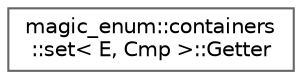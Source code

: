 digraph "类继承关系图"
{
 // LATEX_PDF_SIZE
  bgcolor="transparent";
  edge [fontname=Helvetica,fontsize=10,labelfontname=Helvetica,labelfontsize=10];
  node [fontname=Helvetica,fontsize=10,shape=box,height=0.2,width=0.4];
  rankdir="LR";
  Node0 [id="Node000000",label="magic_enum::containers\l::set\< E, Cmp \>::Getter",height=0.2,width=0.4,color="grey40", fillcolor="white", style="filled",URL="$structmagic__enum_1_1containers_1_1set_1_1_getter.html",tooltip=" "];
}
